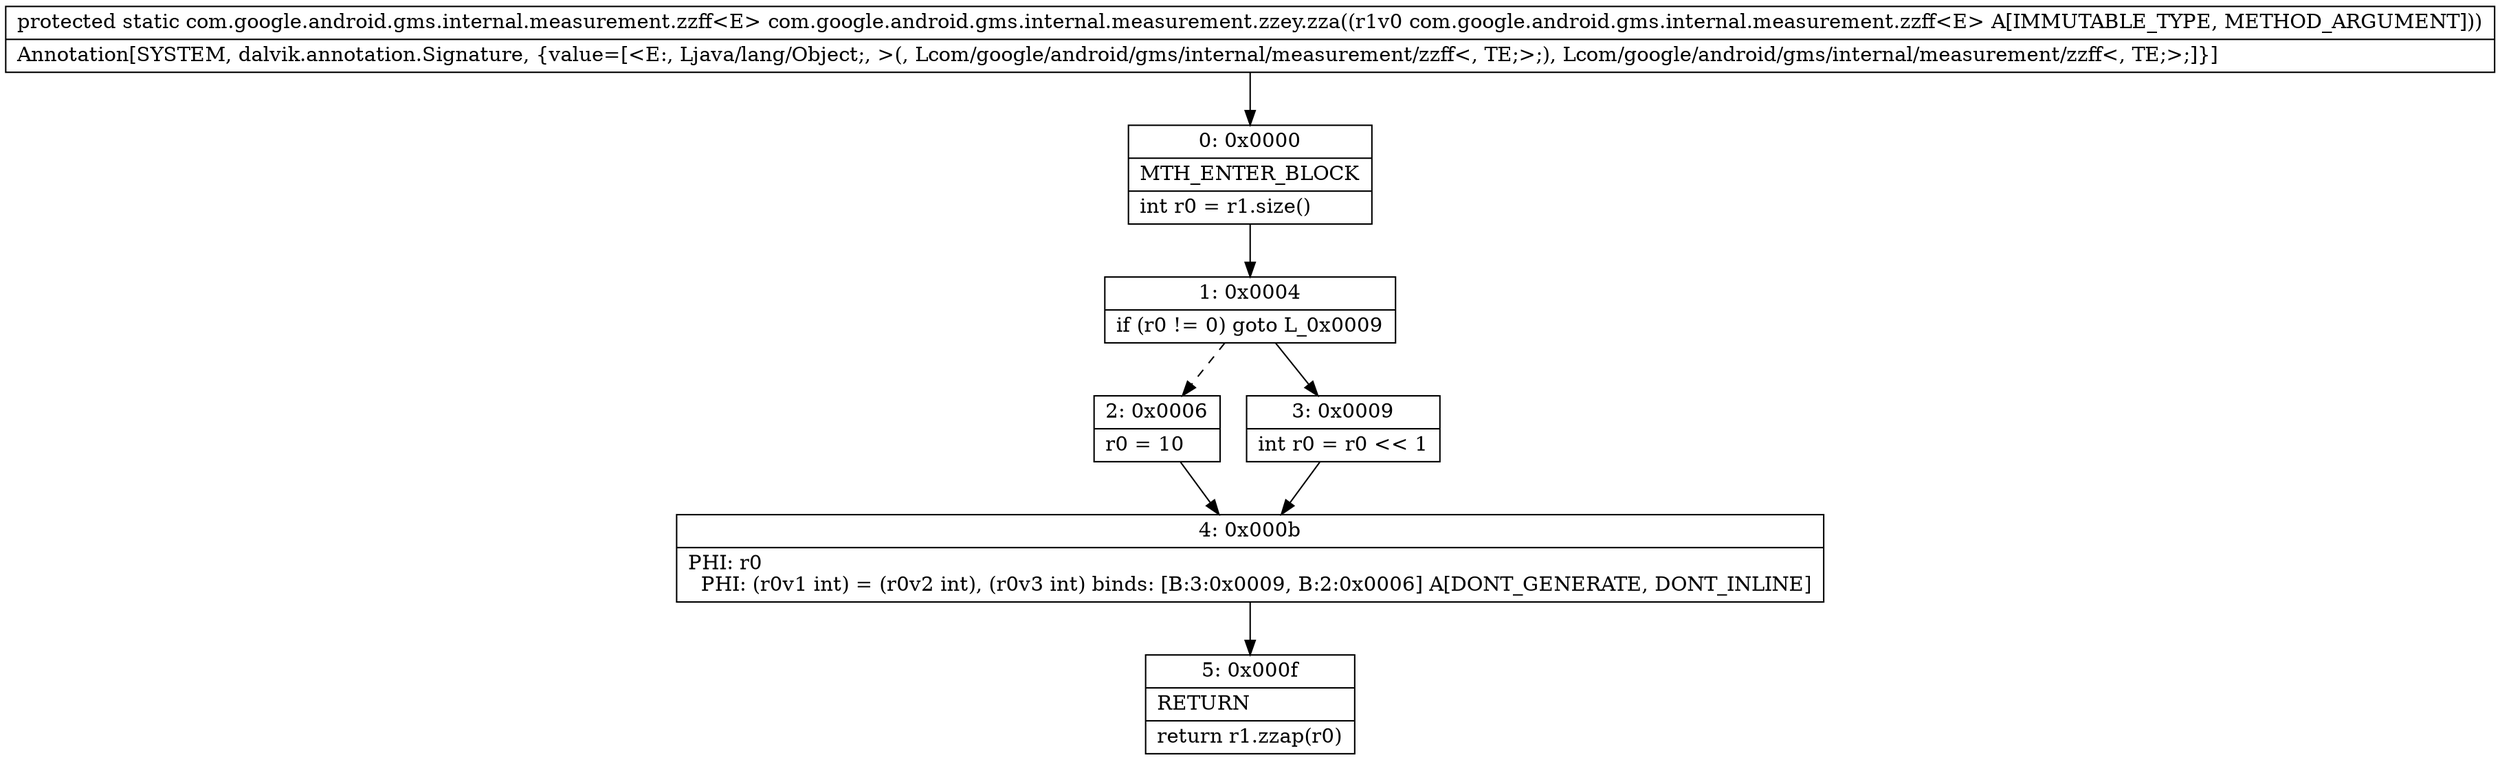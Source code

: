 digraph "CFG forcom.google.android.gms.internal.measurement.zzey.zza(Lcom\/google\/android\/gms\/internal\/measurement\/zzff;)Lcom\/google\/android\/gms\/internal\/measurement\/zzff;" {
Node_0 [shape=record,label="{0\:\ 0x0000|MTH_ENTER_BLOCK\l|int r0 = r1.size()\l}"];
Node_1 [shape=record,label="{1\:\ 0x0004|if (r0 != 0) goto L_0x0009\l}"];
Node_2 [shape=record,label="{2\:\ 0x0006|r0 = 10\l}"];
Node_3 [shape=record,label="{3\:\ 0x0009|int r0 = r0 \<\< 1\l}"];
Node_4 [shape=record,label="{4\:\ 0x000b|PHI: r0 \l  PHI: (r0v1 int) = (r0v2 int), (r0v3 int) binds: [B:3:0x0009, B:2:0x0006] A[DONT_GENERATE, DONT_INLINE]\l}"];
Node_5 [shape=record,label="{5\:\ 0x000f|RETURN\l|return r1.zzap(r0)\l}"];
MethodNode[shape=record,label="{protected static com.google.android.gms.internal.measurement.zzff\<E\> com.google.android.gms.internal.measurement.zzey.zza((r1v0 com.google.android.gms.internal.measurement.zzff\<E\> A[IMMUTABLE_TYPE, METHOD_ARGUMENT]))  | Annotation[SYSTEM, dalvik.annotation.Signature, \{value=[\<E:, Ljava\/lang\/Object;, \>(, Lcom\/google\/android\/gms\/internal\/measurement\/zzff\<, TE;\>;), Lcom\/google\/android\/gms\/internal\/measurement\/zzff\<, TE;\>;]\}]\l}"];
MethodNode -> Node_0;
Node_0 -> Node_1;
Node_1 -> Node_2[style=dashed];
Node_1 -> Node_3;
Node_2 -> Node_4;
Node_3 -> Node_4;
Node_4 -> Node_5;
}

